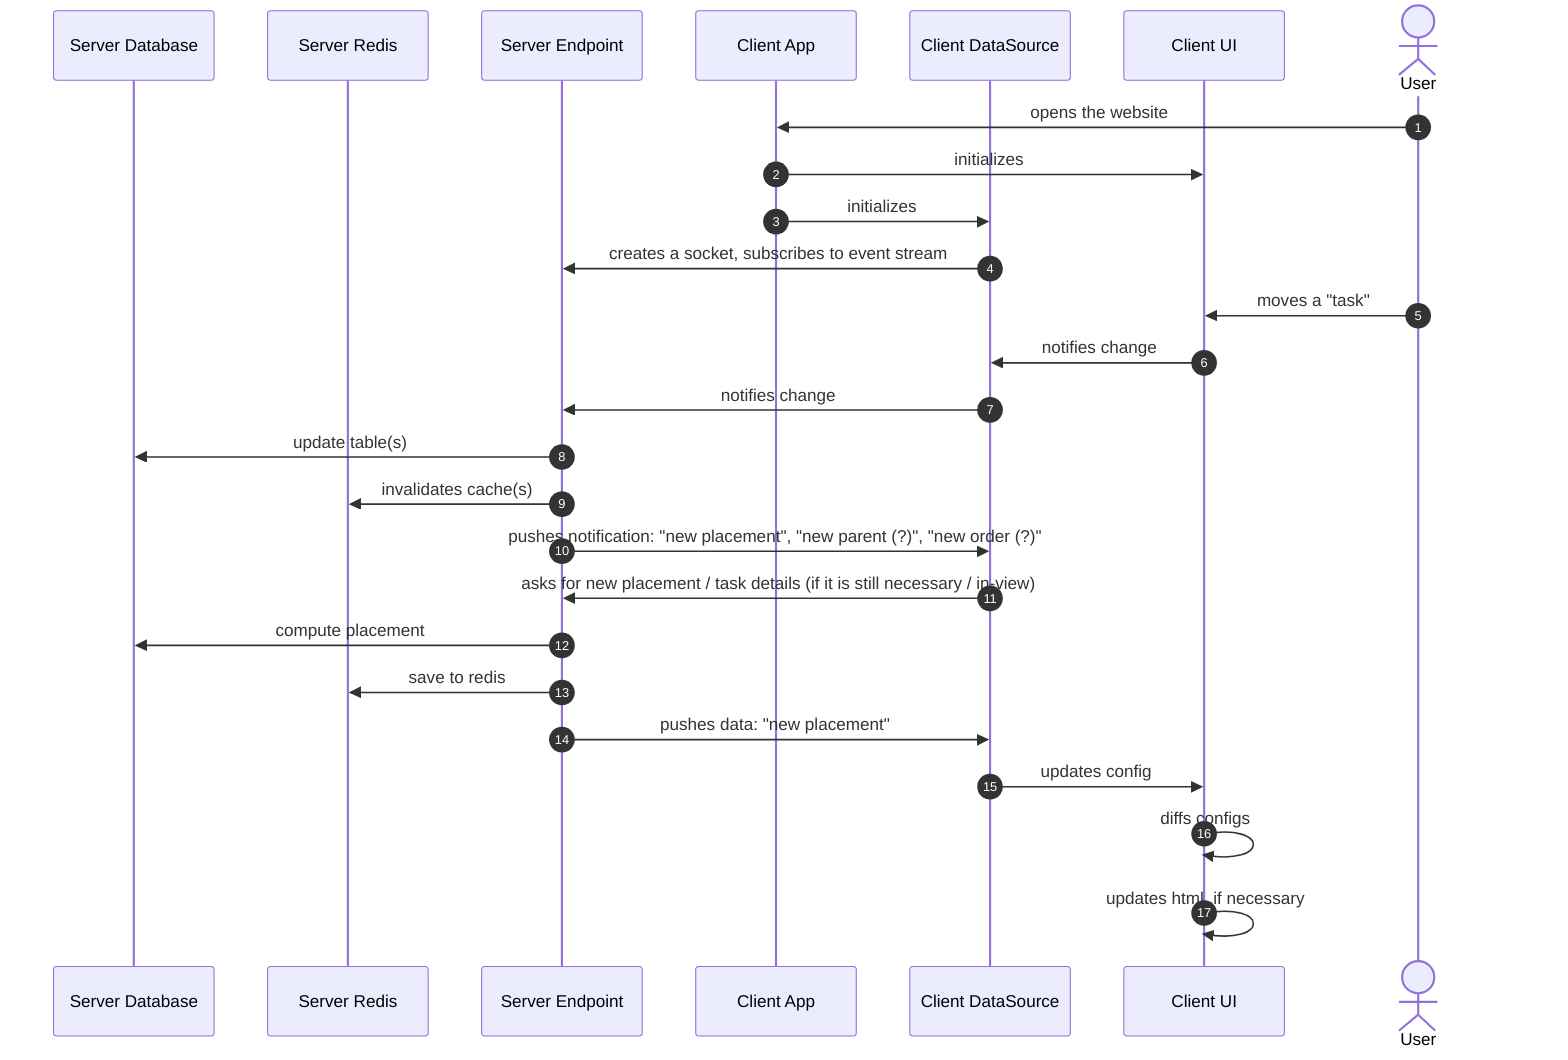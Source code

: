 sequenceDiagram
autoNumber

participant db as Server Database
participant rd as Server Redis
participant ep as Server Endpoint
participant a as Client App
participant ds as Client DataSource
participant ui as Client UI
actor u as User

u->>a: opens the website
a->>ui: initializes
a->>ds: initializes
ds->>ep: creates a socket, subscribes to event stream

u->>ui: moves a "task"
ui->>ds: notifies change
ds->>ep: notifies change
ep->>db: update table(s)
ep->>rd: invalidates cache(s)

ep->>ds: pushes notification: "new placement", "new parent (?)", "new order (?)"
ds->>ep: asks for new placement / task details (if it is still necessary / in-view)
ep->>db: compute placement
ep->>rd: save to redis
ep->>ds: pushes data: "new placement"

ds->>ui: updates config
ui->>ui: diffs configs
ui->>ui: updates html, if necessary
